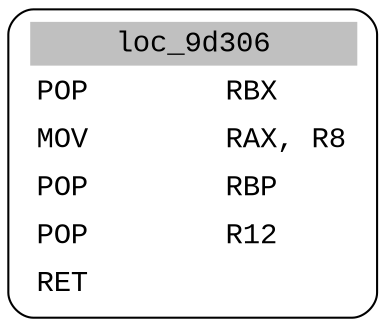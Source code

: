digraph asm_graph {
1941 [
shape="Mrecord" fontname="Courier New"label =<<table border="0" cellborder="0" cellpadding="3"><tr><td align="center" colspan="2" bgcolor="grey">loc_9d306</td></tr><tr><td align="left">POP        RBX</td></tr><tr><td align="left">MOV        RAX, R8</td></tr><tr><td align="left">POP        RBP</td></tr><tr><td align="left">POP        R12</td></tr><tr><td align="left">RET        </td></tr></table>> ];
}